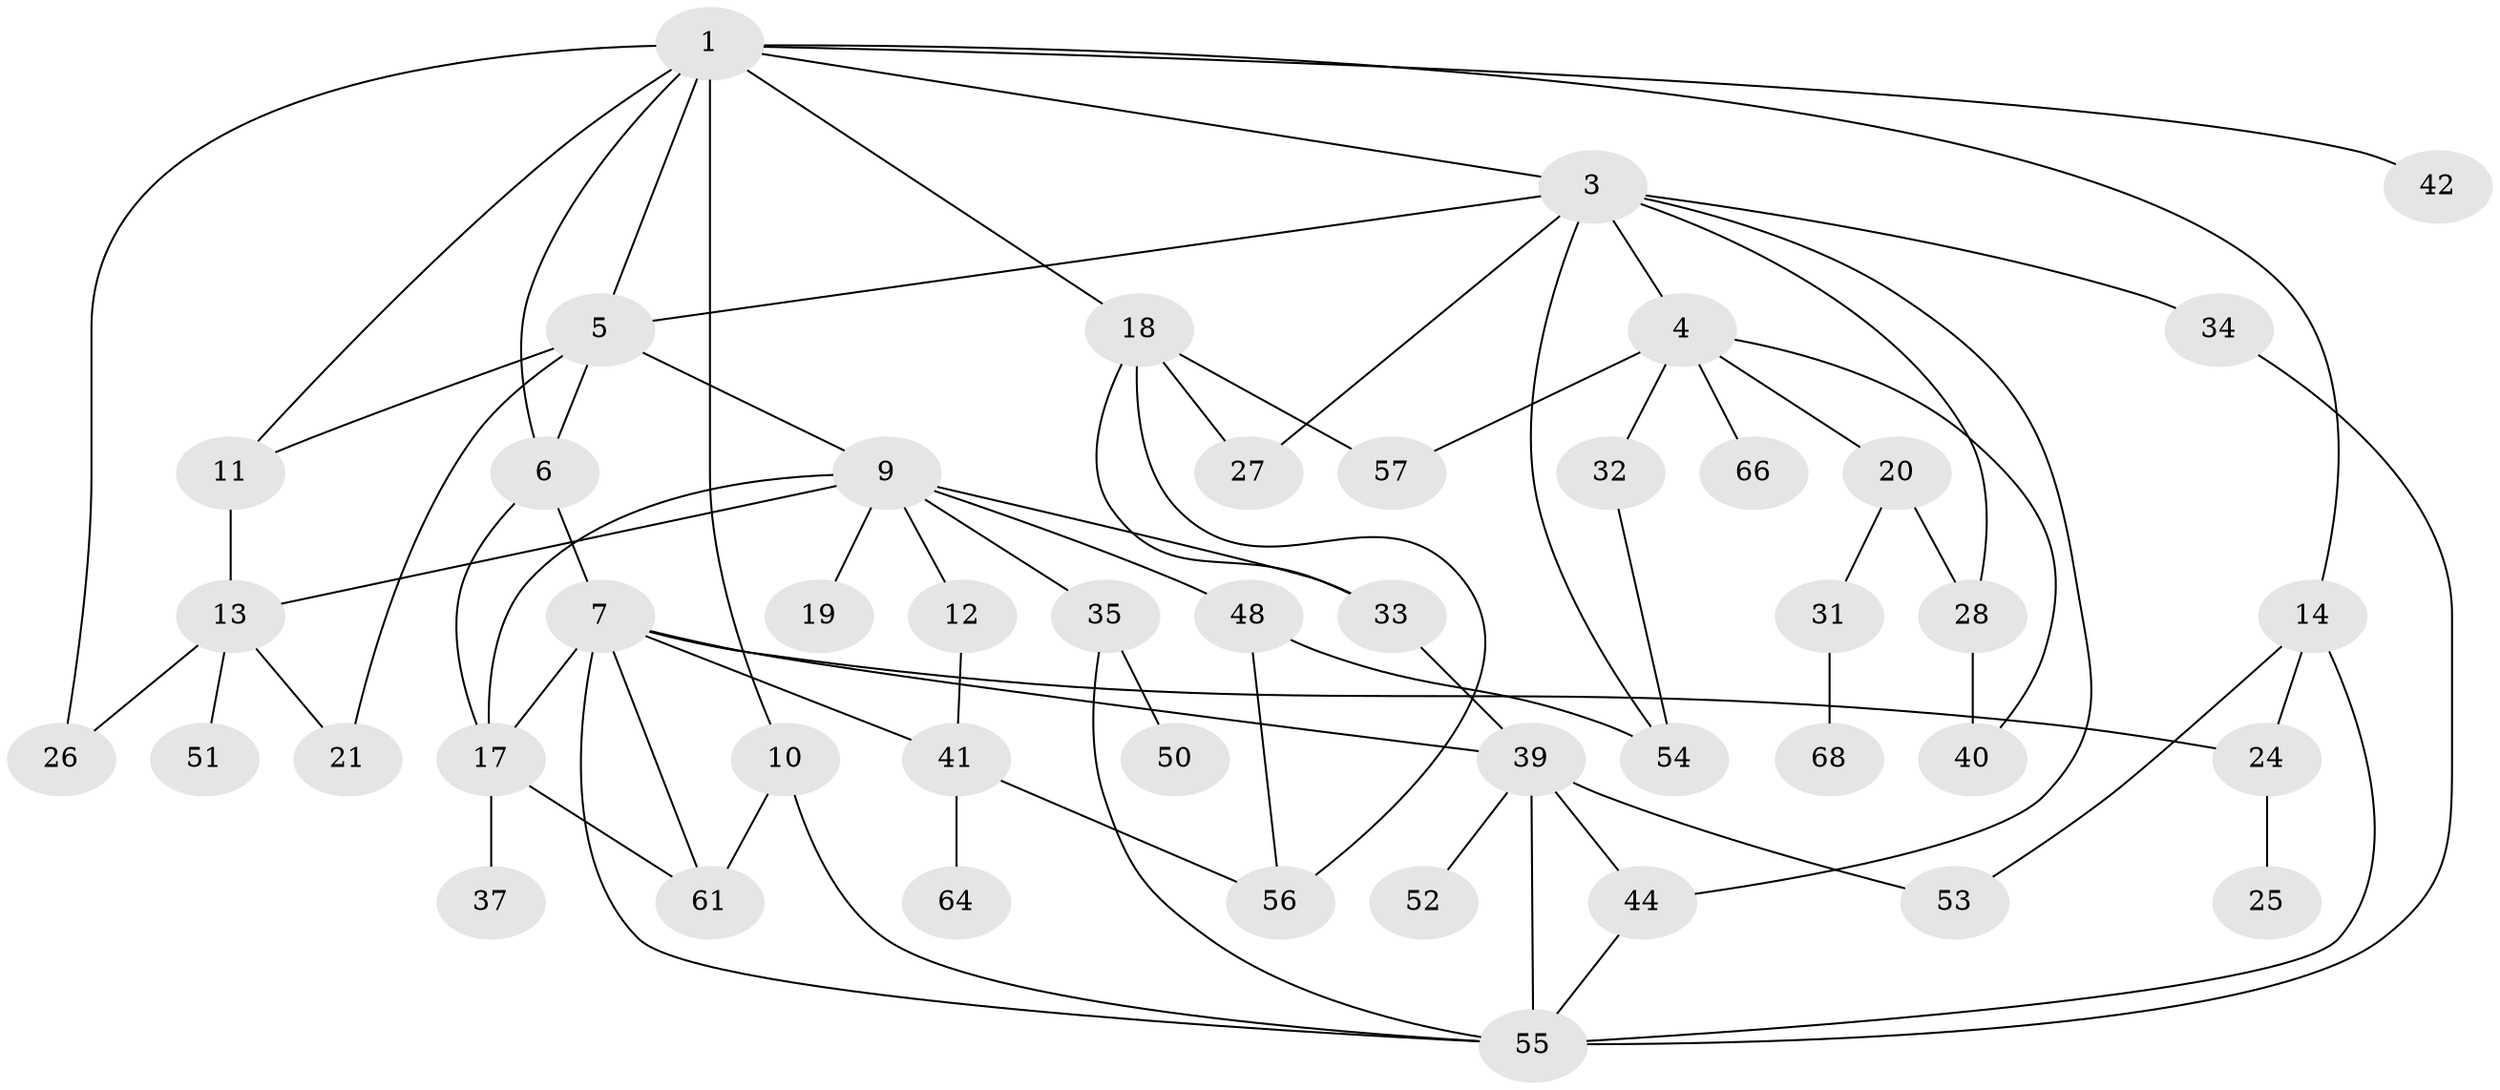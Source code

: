 // original degree distribution, {4: 0.12857142857142856, 7: 0.02857142857142857, 8: 0.014285714285714285, 6: 0.02857142857142857, 5: 0.05714285714285714, 3: 0.22857142857142856, 2: 0.34285714285714286, 1: 0.17142857142857143}
// Generated by graph-tools (version 1.1) at 2025/10/02/27/25 16:10:52]
// undirected, 46 vertices, 75 edges
graph export_dot {
graph [start="1"]
  node [color=gray90,style=filled];
  1 [super="+2"];
  3 [super="+22"];
  4 [super="+45"];
  5 [super="+8"];
  6 [super="+70"];
  7 [super="+16"];
  9 [super="+15"];
  10 [super="+69"];
  11;
  12;
  13 [super="+38"];
  14;
  17 [super="+30"];
  18 [super="+36"];
  19 [super="+23"];
  20;
  21;
  24 [super="+47"];
  25;
  26;
  27 [super="+29"];
  28 [super="+65"];
  31 [super="+63"];
  32 [super="+62"];
  33;
  34;
  35;
  37;
  39 [super="+46"];
  40 [super="+43"];
  41 [super="+59"];
  42;
  44 [super="+49"];
  48 [super="+67"];
  50 [super="+60"];
  51;
  52;
  53;
  54;
  55 [super="+58"];
  56;
  57;
  61;
  64;
  66;
  68;
  1 -- 5;
  1 -- 14;
  1 -- 18;
  1 -- 3;
  1 -- 42;
  1 -- 26;
  1 -- 6;
  1 -- 10;
  1 -- 11;
  3 -- 4;
  3 -- 44;
  3 -- 54;
  3 -- 27;
  3 -- 34;
  3 -- 5;
  3 -- 28;
  4 -- 20;
  4 -- 32;
  4 -- 40;
  4 -- 66;
  4 -- 57;
  5 -- 9;
  5 -- 11;
  5 -- 21;
  5 -- 6;
  6 -- 7;
  6 -- 17;
  7 -- 17;
  7 -- 39;
  7 -- 41;
  7 -- 24;
  7 -- 55;
  7 -- 61;
  9 -- 12;
  9 -- 19;
  9 -- 33;
  9 -- 35;
  9 -- 48;
  9 -- 13;
  9 -- 17;
  10 -- 55;
  10 -- 61;
  11 -- 13;
  12 -- 41;
  13 -- 51;
  13 -- 26;
  13 -- 21;
  14 -- 53;
  14 -- 55;
  14 -- 24;
  17 -- 37;
  17 -- 61;
  18 -- 27;
  18 -- 33;
  18 -- 56;
  18 -- 57;
  20 -- 28;
  20 -- 31;
  24 -- 25;
  28 -- 40;
  31 -- 68;
  32 -- 54;
  33 -- 39;
  34 -- 55;
  35 -- 50;
  35 -- 55;
  39 -- 52;
  39 -- 55;
  39 -- 53;
  39 -- 44;
  41 -- 56;
  41 -- 64;
  44 -- 55;
  48 -- 56;
  48 -- 54;
}
